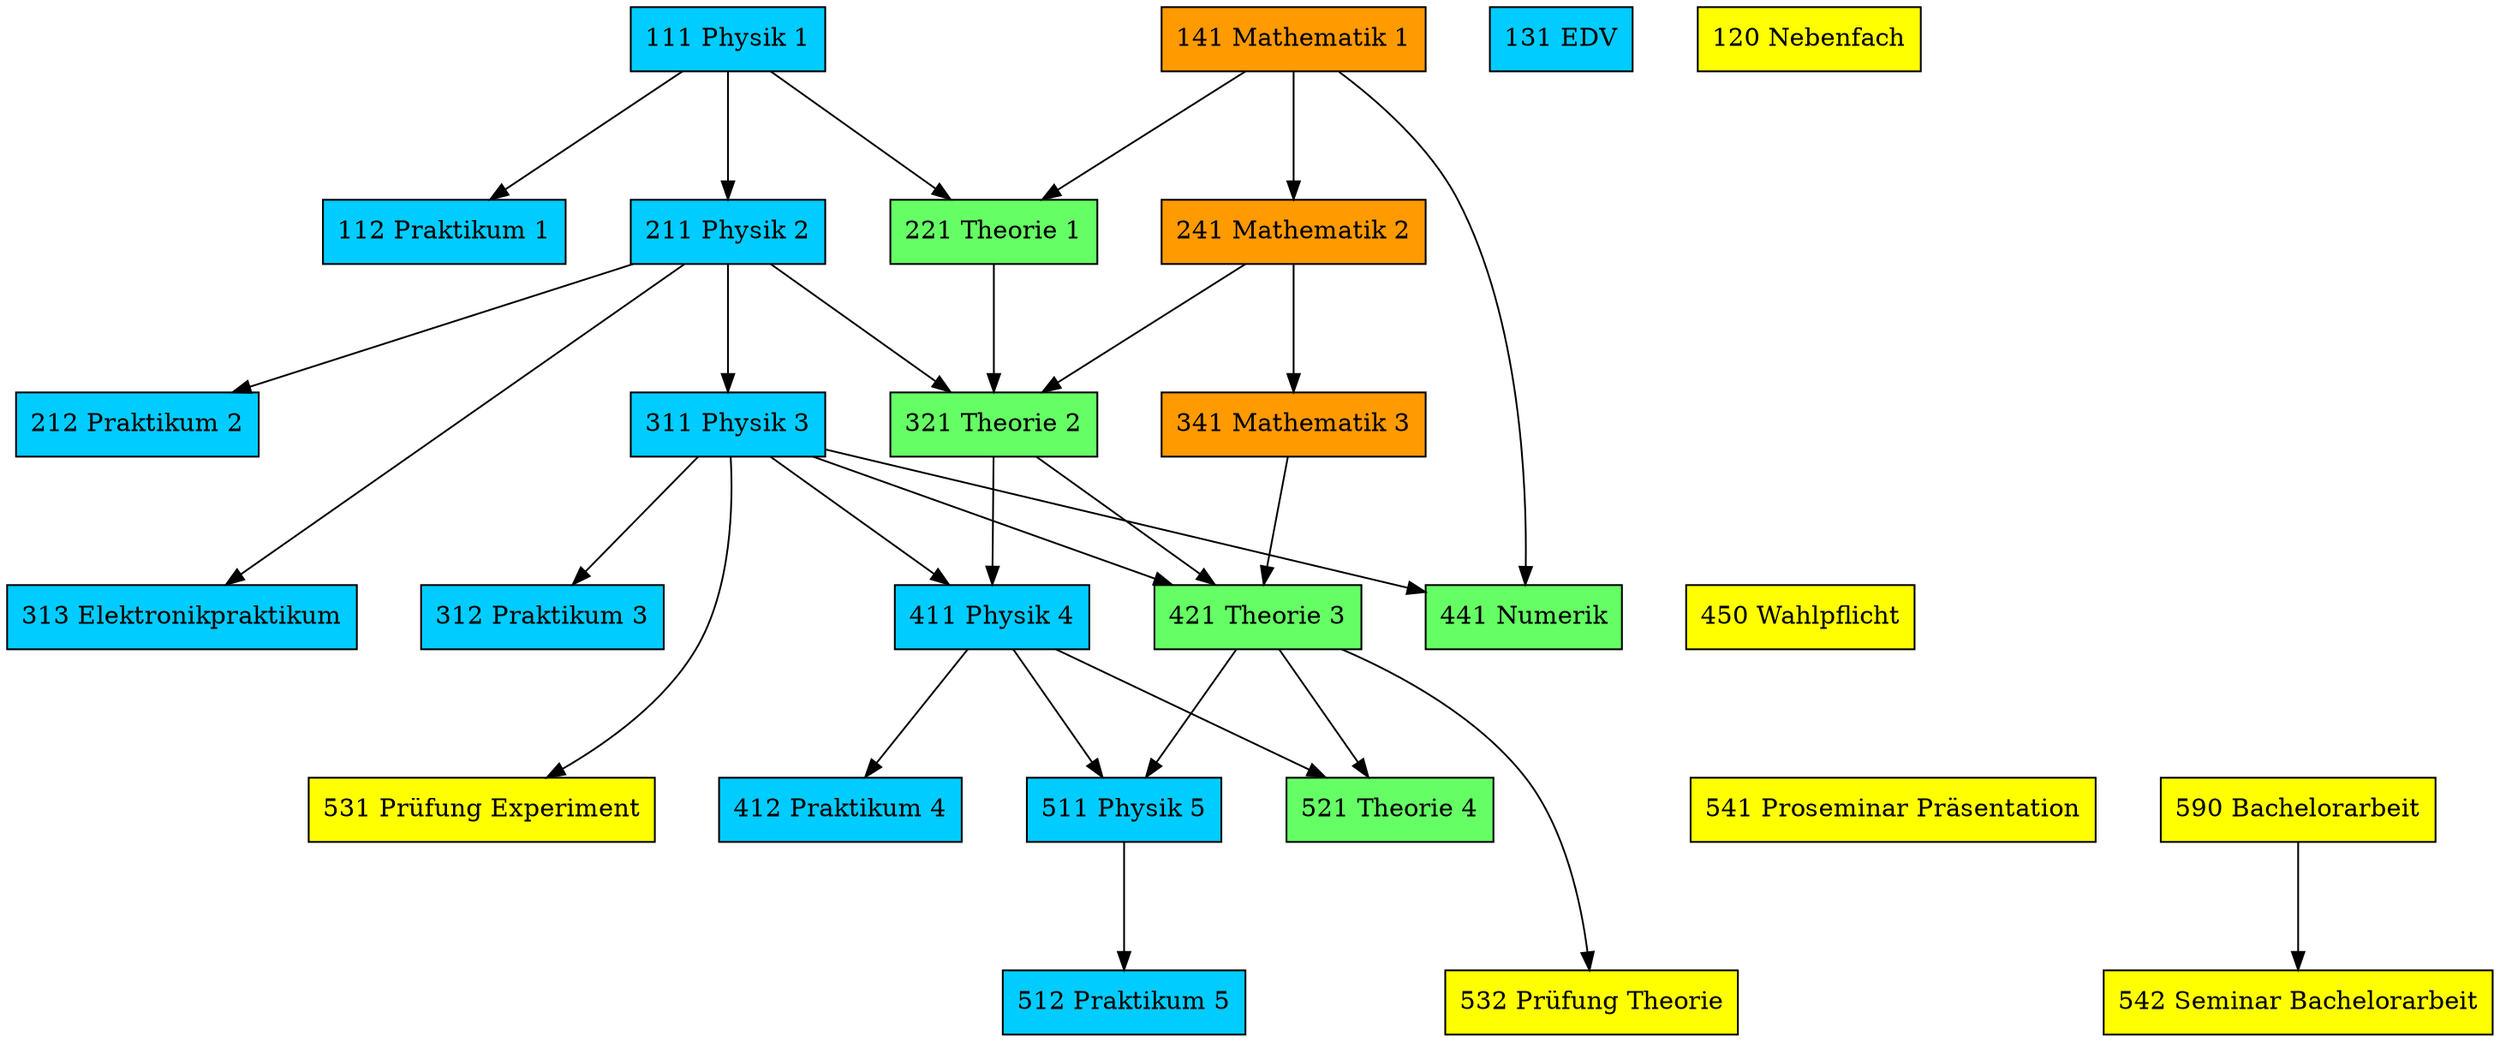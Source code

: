 // Copyright © 2015 Martin Ueding <dev@martin-ueding.de>

digraph {
    nodesep = .50
    ranksep = 1.0
    overlap = false
    splines = true

    node [shape=box style=filled]

    {
        node[fillcolor="#00CCFF"]

        111 [label="111 Physik 1"]
        211 [label="211 Physik 2"]
        311 [label="311 Physik 3"]
        411 [label="411 Physik 4"]
        511 [label="511 Physik 5"]

        112 [label="112 Praktikum 1"]
        212 [label="212 Praktikum 2"]
        312 [label="312 Praktikum 3"]
        313 [label="313 Elektronikpraktikum"]
        412 [label="412 Praktikum 4"]
        512 [label="512 Praktikum 5"]

        131 [label="131 EDV"]
    }
    {
        node[fillcolor="#FF9A00"]
        141 [label="141 Mathematik 1"]
        241 [label="241 Mathematik 2"]
        341 [label="341 Mathematik 3"]
    }
    {
        node[fillcolor="#65FF65"]
        221 [label="221 Theorie 1"]
        321 [label="321 Theorie 2"]
        421 [label="421 Theorie 3"]
        521 [label="521 Theorie 4"]

        441 [label="441 Numerik"]
    }
    {
        node[fillcolor="#FFFF00"]
        120 [label="120 Nebenfach"]
        450 [label="450 Wahlpflicht"]

        531 [label="531 Prüfung Experiment"]
        532 [label="532 Prüfung Theorie"]

        541 [label="541 Proseminar Präsentation"]
        542 [label="542 Seminar Bachelorarbeit"]

        590 [label="590 Bachelorarbeit"]
    }
        
    {
        rank = same

        111
        141
        120
        131
    }
    {
        rank = same

        211
        112
        241
        221
    }
    {
        rank = same

        311
        212
        341
        321
    }
    {
        rank = same

        312
    }
    {
        rank = same

        411
        313
        441
        421
        450
    }
    {
        rank = same

        511
        412
        521
        531
        541
        590
    }
    {
        rank = same

        512
        532
        542
    }


    111 -> 112
    111 -> 211
    141 -> 241
    141, 111 -> 221
    211 -> 212
    211 -> 311
    211 -> 313
    241 -> 341
    241, 221, 211 -> 321
    311 -> 312
    311, 141 -> 441
    311, 321 -> 411
    341, 321, 311 -> 421
    421, 411 -> 521
    411 -> 412
    411, 421 -> 511
    511 -> 512

    311 -> 531
    421 -> 532

    590 -> 542;
}

// vim: autoindent

